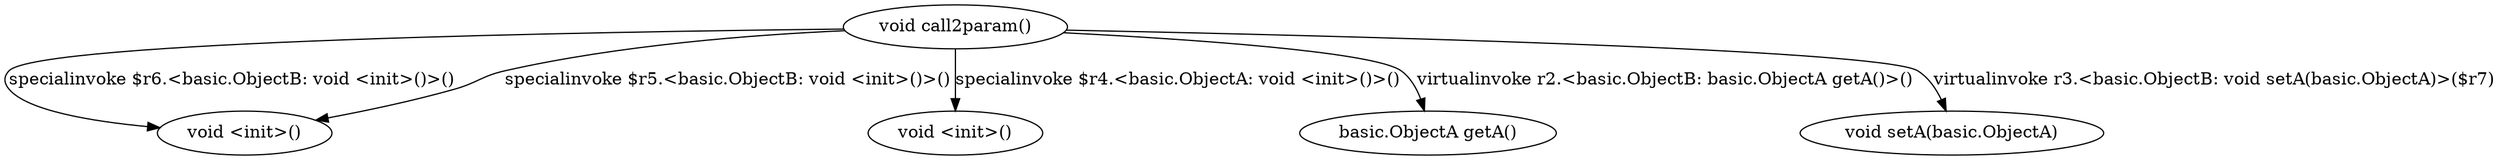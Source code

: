 digraph g {
3[label="void <init>()"]
4[label="void <init>()"]
0[label="void call2param()"]
2[label="basic.ObjectA getA()"]
1[label="void setA(basic.ObjectA)"]
0->1[label="virtualinvoke r3.<basic.ObjectB: void setA(basic.ObjectA)>($r7)"]
0->2[label="virtualinvoke r2.<basic.ObjectB: basic.ObjectA getA()>()"]
0->3[label="specialinvoke $r6.<basic.ObjectB: void <init>()>()"]
0->3[label="specialinvoke $r5.<basic.ObjectB: void <init>()>()"]
0->4[label="specialinvoke $r4.<basic.ObjectA: void <init>()>()"]
}